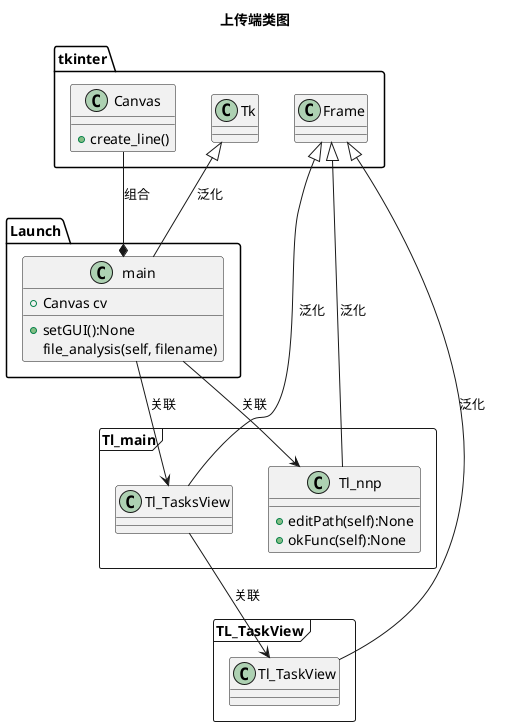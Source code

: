 @startuml  

title:上传端类图

class tkinter.Canvas {
    +create_line()
}

class Launch.main {
    +Canvas cv
    +setGUI():None
    file_analysis(self, filename)
}

package Launch {

    tkinter.Tk <|-- Launch.main : 泛化
    tkinter.Canvas --* Launch.main : 组合
}

package Tl_main <<Frame>> {
    Tl_nnp : +editPath(self):None
    Tl_nnp : +okFunc(self):None
    
    tkinter.Frame <|-- Tl_nnp : 泛化
    tkinter.Frame <|-- Tl_TasksView : 泛化

    Launch.main -> Tl_TasksView: 关联
    Launch.main --> Tl_nnp: 关联
}

package TL_TaskView <<Frame>> {
    Tl_TasksView --> Tl_TaskView :关联
    tkinter.Frame <|-- Tl_TaskView : 泛化

}



@enduml